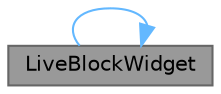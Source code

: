 digraph "LiveBlockWidget"
{
 // LATEX_PDF_SIZE
  bgcolor="transparent";
  edge [fontname=Helvetica,fontsize=10,labelfontname=Helvetica,labelfontsize=10];
  node [fontname=Helvetica,fontsize=10,shape=box,height=0.2,width=0.4];
  rankdir="RL";
  Node1 [id="Node000001",label="LiveBlockWidget",height=0.2,width=0.4,color="gray40", fillcolor="grey60", style="filled", fontcolor="black",tooltip="构造函数，初始化直播块控件"];
  Node1 -> Node1 [id="edge1_Node000001_Node000001",dir="back",color="steelblue1",style="solid",tooltip=" "];
}
